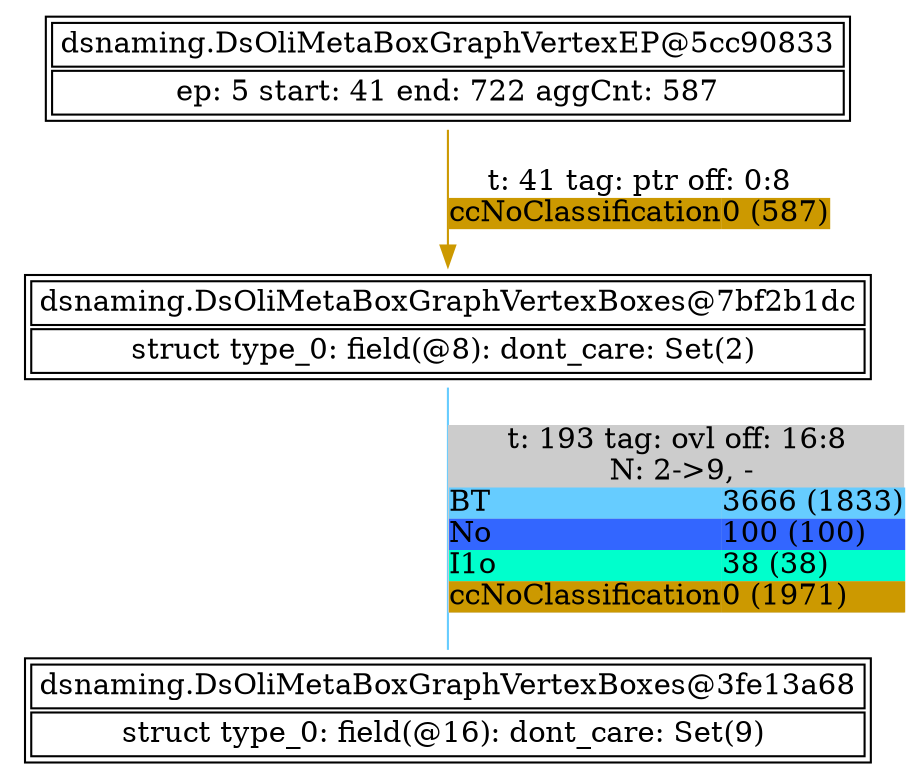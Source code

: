 digraph G {
	"dsnaming.DsOliMetaBoxGraphVertexEP@5cc90833" -> "dsnaming.DsOliMetaBoxGraphVertexBoxes@7bf2b1dc" [color = "#CC9900", label = <<TABLE BORDER="0" ALIGN="left" COLOR="black" CELLBORDER="0"  CELLPADDING="0" CELLSPACING="0"><TR><TD COLSPAN="2">t: 41 tag: ptr off: 0:8</TD></TR><TR><TD ALIGN="left" BGCOLOR="#CC9900">ccNoClassification</TD><TD ALIGN="left" BGCOLOR="#CC9900">0 (587)</TD></TR></TABLE>>]
	"dsnaming.DsOliMetaBoxGraphVertexBoxes@7bf2b1dc" -> "dsnaming.DsOliMetaBoxGraphVertexBoxes@3fe13a68" [dir = none, label = <<TABLE BORDER="0" ALIGN="left" BGCOLOR="#CCCCCC" COLOR="black" CELLBORDER="0" CELLPADDING="0" CELLSPACING="0"><TR><TD COLSPAN="2">t: 193 tag: ovl off: 16:8</TD></TR><TR><TD COLSPAN="2"> N: 2-&gt;9, -</TD></TR><TR><TD ALIGN="left" BGCOLOR="#66CCFF">BT</TD><TD ALIGN="left" BGCOLOR="#66CCFF">3666 (1833)</TD></TR><TR><TD ALIGN="left" BGCOLOR="#3366FF">No</TD><TD ALIGN="left" BGCOLOR="#3366FF">100 (100)</TD></TR><TR><TD ALIGN="left" BGCOLOR="#00FFCC">I1o</TD><TD ALIGN="left" BGCOLOR="#00FFCC">38 (38)</TD></TR><TR><TD ALIGN="left" BGCOLOR="#CC9900">ccNoClassification</TD><TD ALIGN="left" BGCOLOR="#CC9900">0 (1971)</TD></TR></TABLE>>, color = "#66CCFF"]
	subgraph connected_vertices {
		rankdir = LR
		"dsnaming.DsOliMetaBoxGraphVertexEP@5cc90833"  [label = <<TABLE><TR><TD COLSPAN="2">dsnaming.DsOliMetaBoxGraphVertexEP@5cc90833</TD></TR><TR><TD COLSPAN="2">ep: 5 start: 41 end: 722 aggCnt: 587</TD></TR></TABLE>>, shape = none]
		"dsnaming.DsOliMetaBoxGraphVertexBoxes@7bf2b1dc"  [label = <<TABLE><TR><TD COLSPAN="2">dsnaming.DsOliMetaBoxGraphVertexBoxes@7bf2b1dc</TD></TR><TR><TD COLSPAN="2">struct type_0: field(@8): dont_care: Set(2) </TD></TR></TABLE>>, shape = none]
		"dsnaming.DsOliMetaBoxGraphVertexBoxes@3fe13a68"  [label = <<TABLE><TR><TD COLSPAN="2">dsnaming.DsOliMetaBoxGraphVertexBoxes@3fe13a68</TD></TR><TR><TD COLSPAN="2">struct type_0: field(@16): dont_care: Set(9) </TD></TR></TABLE>>, shape = none]
	}
}